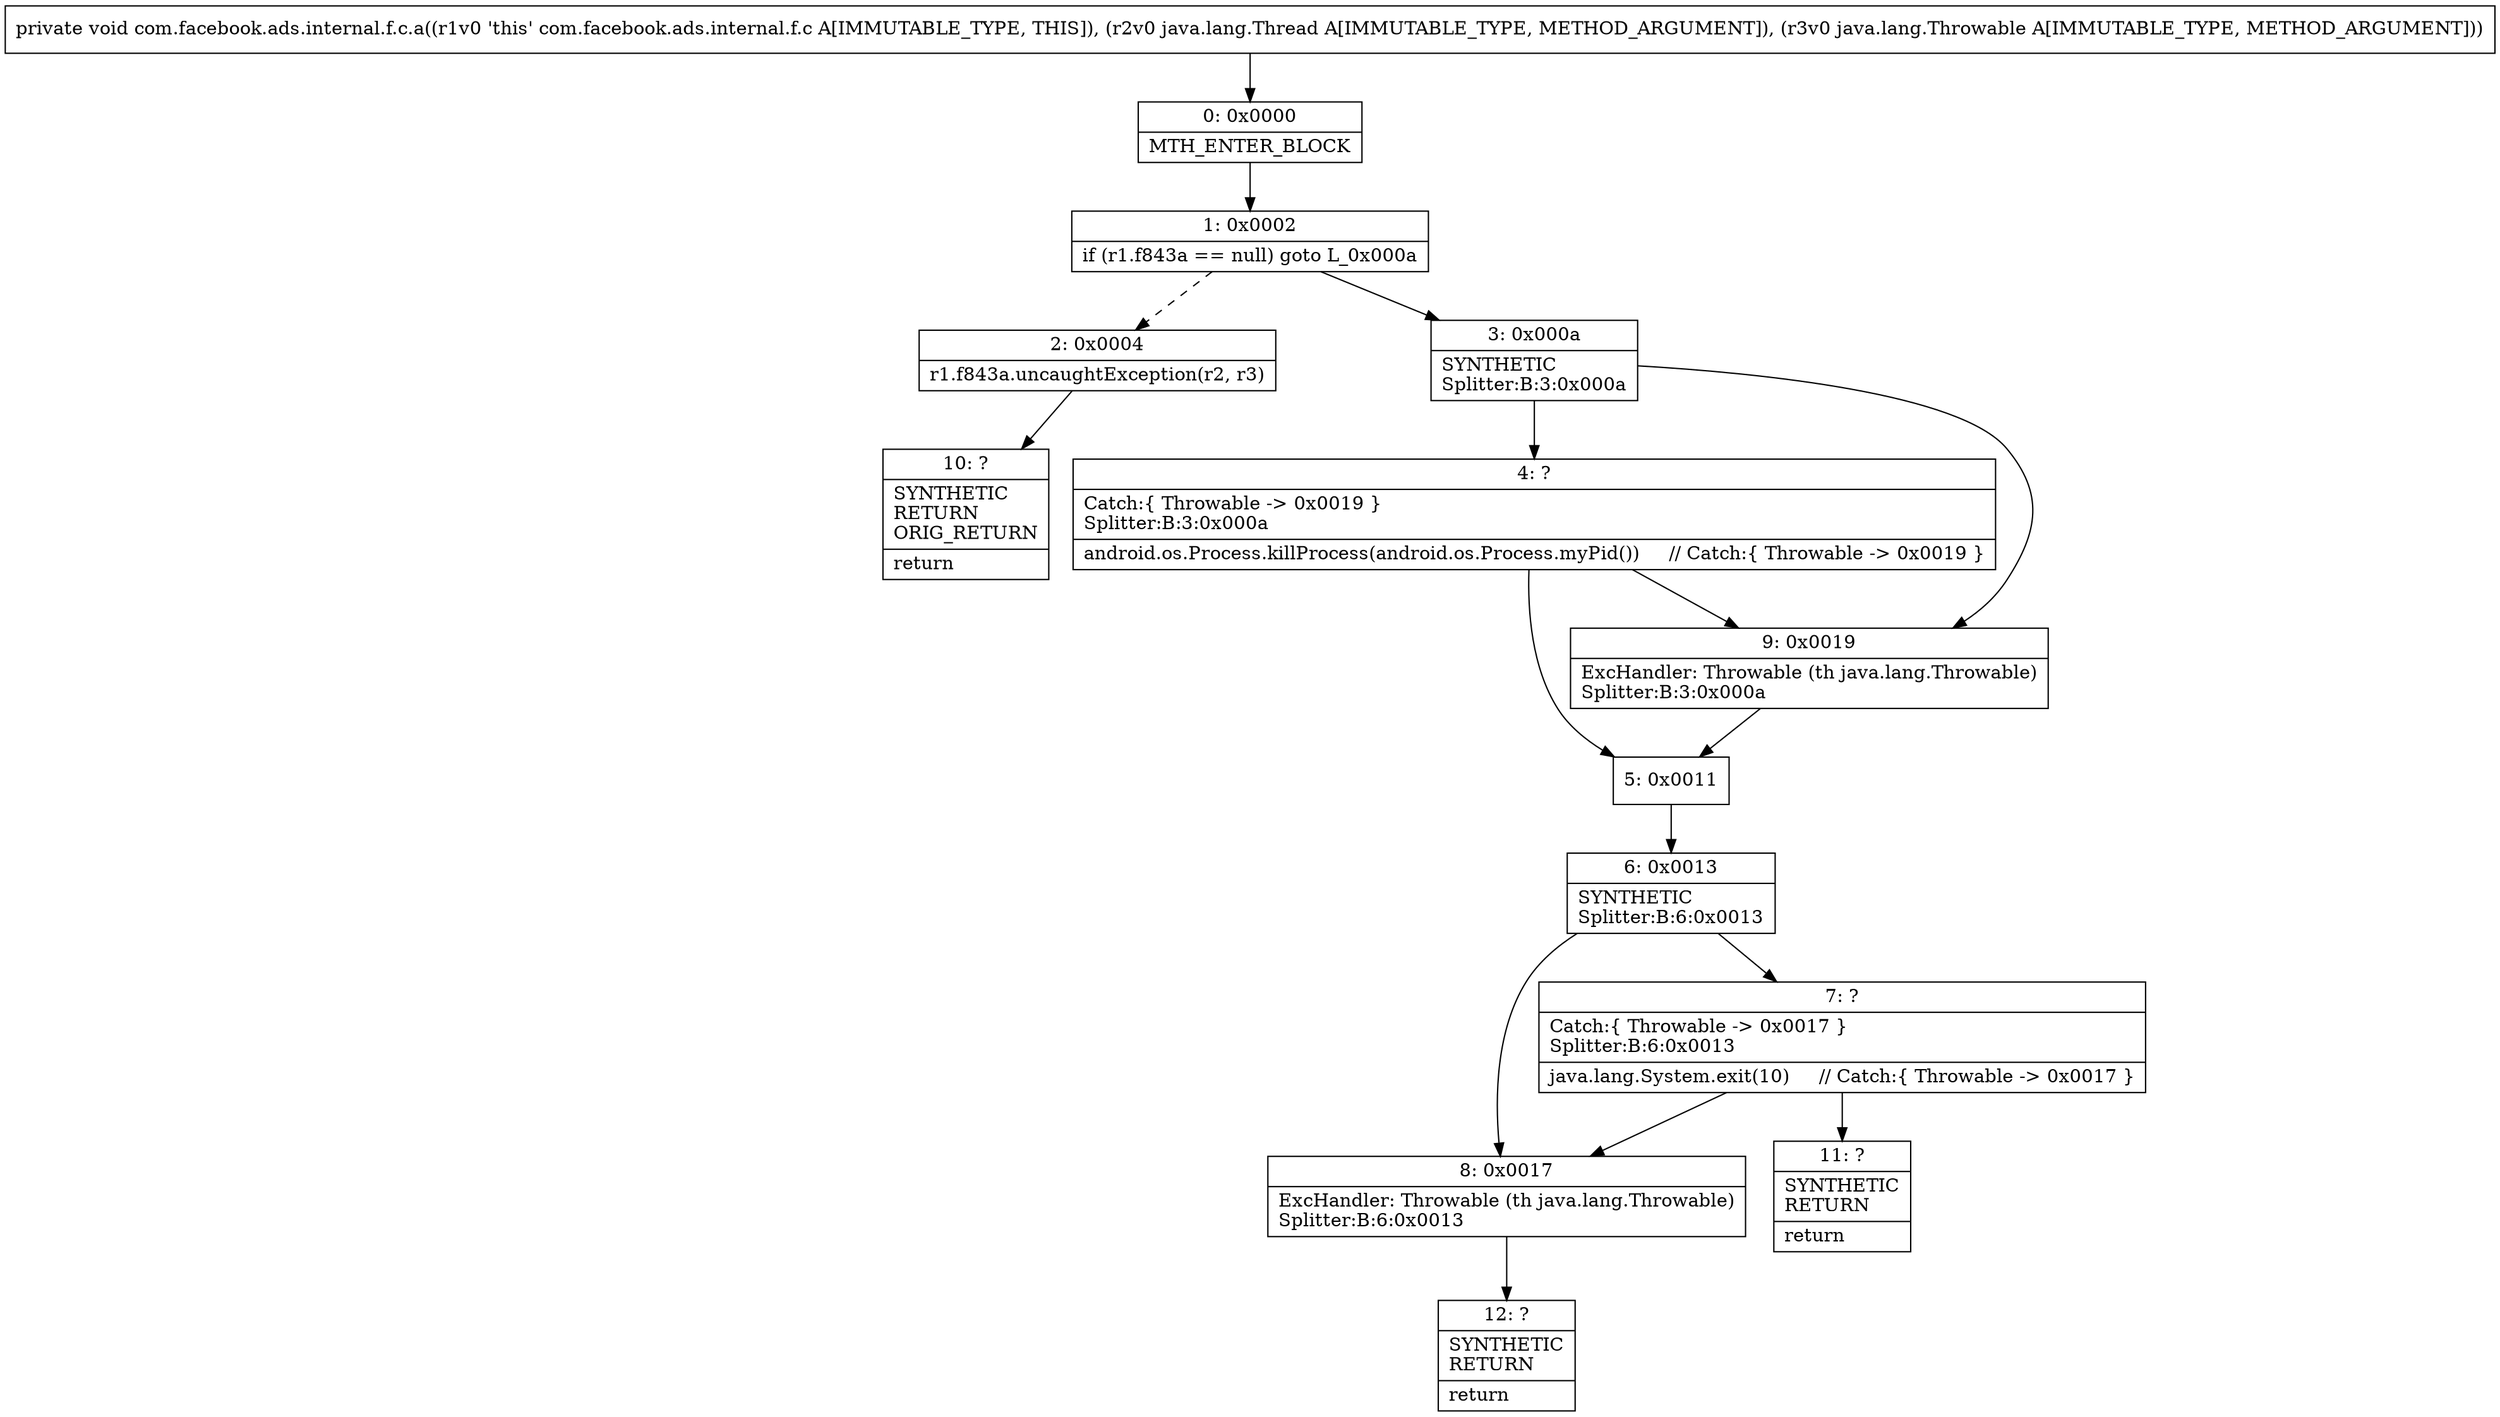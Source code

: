 digraph "CFG forcom.facebook.ads.internal.f.c.a(Ljava\/lang\/Thread;Ljava\/lang\/Throwable;)V" {
Node_0 [shape=record,label="{0\:\ 0x0000|MTH_ENTER_BLOCK\l}"];
Node_1 [shape=record,label="{1\:\ 0x0002|if (r1.f843a == null) goto L_0x000a\l}"];
Node_2 [shape=record,label="{2\:\ 0x0004|r1.f843a.uncaughtException(r2, r3)\l}"];
Node_3 [shape=record,label="{3\:\ 0x000a|SYNTHETIC\lSplitter:B:3:0x000a\l}"];
Node_4 [shape=record,label="{4\:\ ?|Catch:\{ Throwable \-\> 0x0019 \}\lSplitter:B:3:0x000a\l|android.os.Process.killProcess(android.os.Process.myPid())     \/\/ Catch:\{ Throwable \-\> 0x0019 \}\l}"];
Node_5 [shape=record,label="{5\:\ 0x0011}"];
Node_6 [shape=record,label="{6\:\ 0x0013|SYNTHETIC\lSplitter:B:6:0x0013\l}"];
Node_7 [shape=record,label="{7\:\ ?|Catch:\{ Throwable \-\> 0x0017 \}\lSplitter:B:6:0x0013\l|java.lang.System.exit(10)     \/\/ Catch:\{ Throwable \-\> 0x0017 \}\l}"];
Node_8 [shape=record,label="{8\:\ 0x0017|ExcHandler: Throwable (th java.lang.Throwable)\lSplitter:B:6:0x0013\l}"];
Node_9 [shape=record,label="{9\:\ 0x0019|ExcHandler: Throwable (th java.lang.Throwable)\lSplitter:B:3:0x000a\l}"];
Node_10 [shape=record,label="{10\:\ ?|SYNTHETIC\lRETURN\lORIG_RETURN\l|return\l}"];
Node_11 [shape=record,label="{11\:\ ?|SYNTHETIC\lRETURN\l|return\l}"];
Node_12 [shape=record,label="{12\:\ ?|SYNTHETIC\lRETURN\l|return\l}"];
MethodNode[shape=record,label="{private void com.facebook.ads.internal.f.c.a((r1v0 'this' com.facebook.ads.internal.f.c A[IMMUTABLE_TYPE, THIS]), (r2v0 java.lang.Thread A[IMMUTABLE_TYPE, METHOD_ARGUMENT]), (r3v0 java.lang.Throwable A[IMMUTABLE_TYPE, METHOD_ARGUMENT])) }"];
MethodNode -> Node_0;
Node_0 -> Node_1;
Node_1 -> Node_2[style=dashed];
Node_1 -> Node_3;
Node_2 -> Node_10;
Node_3 -> Node_4;
Node_3 -> Node_9;
Node_4 -> Node_5;
Node_4 -> Node_9;
Node_5 -> Node_6;
Node_6 -> Node_7;
Node_6 -> Node_8;
Node_7 -> Node_8;
Node_7 -> Node_11;
Node_8 -> Node_12;
Node_9 -> Node_5;
}


